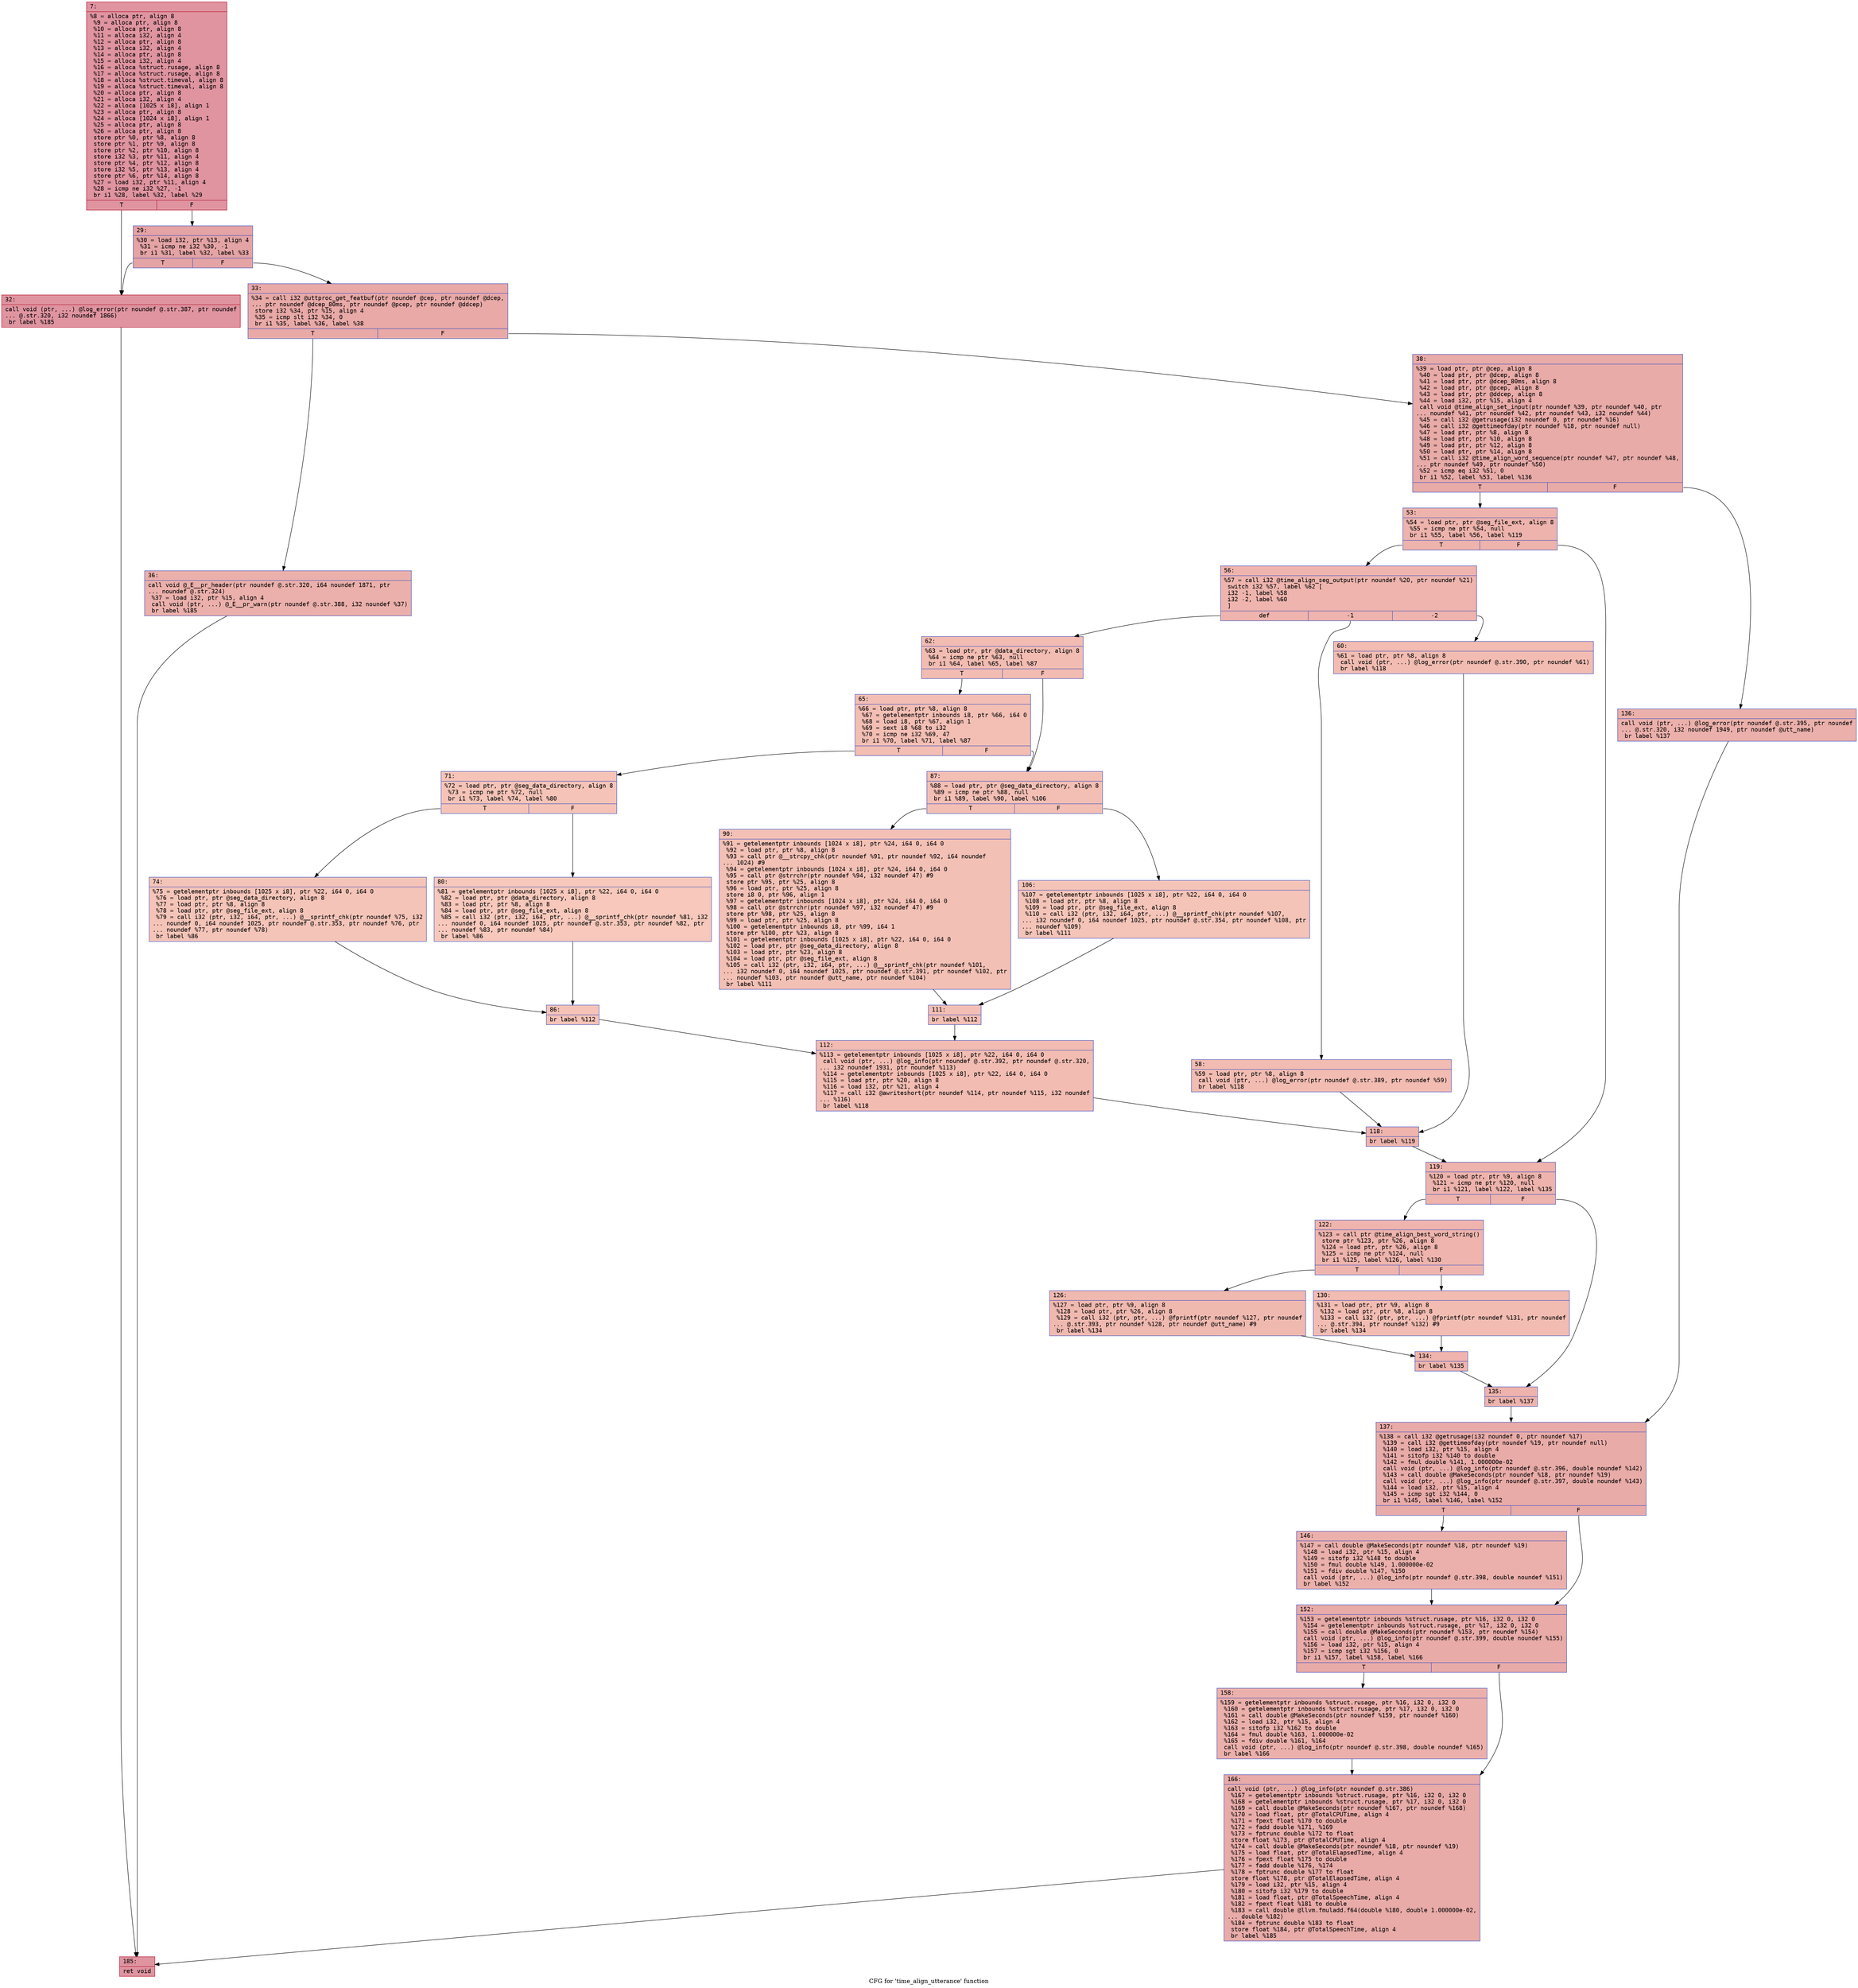 digraph "CFG for 'time_align_utterance' function" {
	label="CFG for 'time_align_utterance' function";

	Node0x6000031f8e10 [shape=record,color="#b70d28ff", style=filled, fillcolor="#b70d2870" fontname="Courier",label="{7:\l|  %8 = alloca ptr, align 8\l  %9 = alloca ptr, align 8\l  %10 = alloca ptr, align 8\l  %11 = alloca i32, align 4\l  %12 = alloca ptr, align 8\l  %13 = alloca i32, align 4\l  %14 = alloca ptr, align 8\l  %15 = alloca i32, align 4\l  %16 = alloca %struct.rusage, align 8\l  %17 = alloca %struct.rusage, align 8\l  %18 = alloca %struct.timeval, align 8\l  %19 = alloca %struct.timeval, align 8\l  %20 = alloca ptr, align 8\l  %21 = alloca i32, align 4\l  %22 = alloca [1025 x i8], align 1\l  %23 = alloca ptr, align 8\l  %24 = alloca [1024 x i8], align 1\l  %25 = alloca ptr, align 8\l  %26 = alloca ptr, align 8\l  store ptr %0, ptr %8, align 8\l  store ptr %1, ptr %9, align 8\l  store ptr %2, ptr %10, align 8\l  store i32 %3, ptr %11, align 4\l  store ptr %4, ptr %12, align 8\l  store i32 %5, ptr %13, align 4\l  store ptr %6, ptr %14, align 8\l  %27 = load i32, ptr %11, align 4\l  %28 = icmp ne i32 %27, -1\l  br i1 %28, label %32, label %29\l|{<s0>T|<s1>F}}"];
	Node0x6000031f8e10:s0 -> Node0x6000031f8eb0[tooltip="7 -> 32\nProbability 62.50%" ];
	Node0x6000031f8e10:s1 -> Node0x6000031f8e60[tooltip="7 -> 29\nProbability 37.50%" ];
	Node0x6000031f8e60 [shape=record,color="#3d50c3ff", style=filled, fillcolor="#c32e3170" fontname="Courier",label="{29:\l|  %30 = load i32, ptr %13, align 4\l  %31 = icmp ne i32 %30, -1\l  br i1 %31, label %32, label %33\l|{<s0>T|<s1>F}}"];
	Node0x6000031f8e60:s0 -> Node0x6000031f8eb0[tooltip="29 -> 32\nProbability 62.50%" ];
	Node0x6000031f8e60:s1 -> Node0x6000031f8f00[tooltip="29 -> 33\nProbability 37.50%" ];
	Node0x6000031f8eb0 [shape=record,color="#b70d28ff", style=filled, fillcolor="#b70d2870" fontname="Courier",label="{32:\l|  call void (ptr, ...) @log_error(ptr noundef @.str.387, ptr noundef\l... @.str.320, i32 noundef 1866)\l  br label %185\l}"];
	Node0x6000031f8eb0 -> Node0x6000031f98b0[tooltip="32 -> 185\nProbability 100.00%" ];
	Node0x6000031f8f00 [shape=record,color="#3d50c3ff", style=filled, fillcolor="#ca3b3770" fontname="Courier",label="{33:\l|  %34 = call i32 @uttproc_get_featbuf(ptr noundef @cep, ptr noundef @dcep,\l... ptr noundef @dcep_80ms, ptr noundef @pcep, ptr noundef @ddcep)\l  store i32 %34, ptr %15, align 4\l  %35 = icmp slt i32 %34, 0\l  br i1 %35, label %36, label %38\l|{<s0>T|<s1>F}}"];
	Node0x6000031f8f00:s0 -> Node0x6000031f8f50[tooltip="33 -> 36\nProbability 37.50%" ];
	Node0x6000031f8f00:s1 -> Node0x6000031f8fa0[tooltip="33 -> 38\nProbability 62.50%" ];
	Node0x6000031f8f50 [shape=record,color="#3d50c3ff", style=filled, fillcolor="#d24b4070" fontname="Courier",label="{36:\l|  call void @_E__pr_header(ptr noundef @.str.320, i64 noundef 1871, ptr\l... noundef @.str.324)\l  %37 = load i32, ptr %15, align 4\l  call void (ptr, ...) @_E__pr_warn(ptr noundef @.str.388, i32 noundef %37)\l  br label %185\l}"];
	Node0x6000031f8f50 -> Node0x6000031f98b0[tooltip="36 -> 185\nProbability 100.00%" ];
	Node0x6000031f8fa0 [shape=record,color="#3d50c3ff", style=filled, fillcolor="#cc403a70" fontname="Courier",label="{38:\l|  %39 = load ptr, ptr @cep, align 8\l  %40 = load ptr, ptr @dcep, align 8\l  %41 = load ptr, ptr @dcep_80ms, align 8\l  %42 = load ptr, ptr @pcep, align 8\l  %43 = load ptr, ptr @ddcep, align 8\l  %44 = load i32, ptr %15, align 4\l  call void @time_align_set_input(ptr noundef %39, ptr noundef %40, ptr\l... noundef %41, ptr noundef %42, ptr noundef %43, i32 noundef %44)\l  %45 = call i32 @getrusage(i32 noundef 0, ptr noundef %16)\l  %46 = call i32 @gettimeofday(ptr noundef %18, ptr noundef null)\l  %47 = load ptr, ptr %8, align 8\l  %48 = load ptr, ptr %10, align 8\l  %49 = load ptr, ptr %12, align 8\l  %50 = load ptr, ptr %14, align 8\l  %51 = call i32 @time_align_word_sequence(ptr noundef %47, ptr noundef %48,\l... ptr noundef %49, ptr noundef %50)\l  %52 = icmp eq i32 %51, 0\l  br i1 %52, label %53, label %136\l|{<s0>T|<s1>F}}"];
	Node0x6000031f8fa0:s0 -> Node0x6000031f8ff0[tooltip="38 -> 53\nProbability 37.50%" ];
	Node0x6000031f8fa0:s1 -> Node0x6000031f96d0[tooltip="38 -> 136\nProbability 62.50%" ];
	Node0x6000031f8ff0 [shape=record,color="#3d50c3ff", style=filled, fillcolor="#d6524470" fontname="Courier",label="{53:\l|  %54 = load ptr, ptr @seg_file_ext, align 8\l  %55 = icmp ne ptr %54, null\l  br i1 %55, label %56, label %119\l|{<s0>T|<s1>F}}"];
	Node0x6000031f8ff0:s0 -> Node0x6000031f9040[tooltip="53 -> 56\nProbability 62.50%" ];
	Node0x6000031f8ff0:s1 -> Node0x6000031f94f0[tooltip="53 -> 119\nProbability 37.50%" ];
	Node0x6000031f9040 [shape=record,color="#3d50c3ff", style=filled, fillcolor="#d8564670" fontname="Courier",label="{56:\l|  %57 = call i32 @time_align_seg_output(ptr noundef %20, ptr noundef %21)\l  switch i32 %57, label %62 [\l    i32 -1, label %58\l    i32 -2, label %60\l  ]\l|{<s0>def|<s1>-1|<s2>-2}}"];
	Node0x6000031f9040:s0 -> Node0x6000031f9130[tooltip="56 -> 62\nProbability 33.33%" ];
	Node0x6000031f9040:s1 -> Node0x6000031f9090[tooltip="56 -> 58\nProbability 33.33%" ];
	Node0x6000031f9040:s2 -> Node0x6000031f90e0[tooltip="56 -> 60\nProbability 33.33%" ];
	Node0x6000031f9090 [shape=record,color="#3d50c3ff", style=filled, fillcolor="#e1675170" fontname="Courier",label="{58:\l|  %59 = load ptr, ptr %8, align 8\l  call void (ptr, ...) @log_error(ptr noundef @.str.389, ptr noundef %59)\l  br label %118\l}"];
	Node0x6000031f9090 -> Node0x6000031f94a0[tooltip="58 -> 118\nProbability 100.00%" ];
	Node0x6000031f90e0 [shape=record,color="#3d50c3ff", style=filled, fillcolor="#e1675170" fontname="Courier",label="{60:\l|  %61 = load ptr, ptr %8, align 8\l  call void (ptr, ...) @log_error(ptr noundef @.str.390, ptr noundef %61)\l  br label %118\l}"];
	Node0x6000031f90e0 -> Node0x6000031f94a0[tooltip="60 -> 118\nProbability 100.00%" ];
	Node0x6000031f9130 [shape=record,color="#3d50c3ff", style=filled, fillcolor="#e1675170" fontname="Courier",label="{62:\l|  %63 = load ptr, ptr @data_directory, align 8\l  %64 = icmp ne ptr %63, null\l  br i1 %64, label %65, label %87\l|{<s0>T|<s1>F}}"];
	Node0x6000031f9130:s0 -> Node0x6000031f9180[tooltip="62 -> 65\nProbability 62.50%" ];
	Node0x6000031f9130:s1 -> Node0x6000031f9310[tooltip="62 -> 87\nProbability 37.50%" ];
	Node0x6000031f9180 [shape=record,color="#3d50c3ff", style=filled, fillcolor="#e36c5570" fontname="Courier",label="{65:\l|  %66 = load ptr, ptr %8, align 8\l  %67 = getelementptr inbounds i8, ptr %66, i64 0\l  %68 = load i8, ptr %67, align 1\l  %69 = sext i8 %68 to i32\l  %70 = icmp ne i32 %69, 47\l  br i1 %70, label %71, label %87\l|{<s0>T|<s1>F}}"];
	Node0x6000031f9180:s0 -> Node0x6000031f91d0[tooltip="65 -> 71\nProbability 50.00%" ];
	Node0x6000031f9180:s1 -> Node0x6000031f9310[tooltip="65 -> 87\nProbability 50.00%" ];
	Node0x6000031f91d0 [shape=record,color="#3d50c3ff", style=filled, fillcolor="#e8765c70" fontname="Courier",label="{71:\l|  %72 = load ptr, ptr @seg_data_directory, align 8\l  %73 = icmp ne ptr %72, null\l  br i1 %73, label %74, label %80\l|{<s0>T|<s1>F}}"];
	Node0x6000031f91d0:s0 -> Node0x6000031f9220[tooltip="71 -> 74\nProbability 62.50%" ];
	Node0x6000031f91d0:s1 -> Node0x6000031f9270[tooltip="71 -> 80\nProbability 37.50%" ];
	Node0x6000031f9220 [shape=record,color="#3d50c3ff", style=filled, fillcolor="#e97a5f70" fontname="Courier",label="{74:\l|  %75 = getelementptr inbounds [1025 x i8], ptr %22, i64 0, i64 0\l  %76 = load ptr, ptr @seg_data_directory, align 8\l  %77 = load ptr, ptr %8, align 8\l  %78 = load ptr, ptr @seg_file_ext, align 8\l  %79 = call i32 (ptr, i32, i64, ptr, ...) @__sprintf_chk(ptr noundef %75, i32\l... noundef 0, i64 noundef 1025, ptr noundef @.str.353, ptr noundef %76, ptr\l... noundef %77, ptr noundef %78)\l  br label %86\l}"];
	Node0x6000031f9220 -> Node0x6000031f92c0[tooltip="74 -> 86\nProbability 100.00%" ];
	Node0x6000031f9270 [shape=record,color="#3d50c3ff", style=filled, fillcolor="#ed836670" fontname="Courier",label="{80:\l|  %81 = getelementptr inbounds [1025 x i8], ptr %22, i64 0, i64 0\l  %82 = load ptr, ptr @data_directory, align 8\l  %83 = load ptr, ptr %8, align 8\l  %84 = load ptr, ptr @seg_file_ext, align 8\l  %85 = call i32 (ptr, i32, i64, ptr, ...) @__sprintf_chk(ptr noundef %81, i32\l... noundef 0, i64 noundef 1025, ptr noundef @.str.353, ptr noundef %82, ptr\l... noundef %83, ptr noundef %84)\l  br label %86\l}"];
	Node0x6000031f9270 -> Node0x6000031f92c0[tooltip="80 -> 86\nProbability 100.00%" ];
	Node0x6000031f92c0 [shape=record,color="#3d50c3ff", style=filled, fillcolor="#e8765c70" fontname="Courier",label="{86:\l|  br label %112\l}"];
	Node0x6000031f92c0 -> Node0x6000031f9450[tooltip="86 -> 112\nProbability 100.00%" ];
	Node0x6000031f9310 [shape=record,color="#3d50c3ff", style=filled, fillcolor="#e36c5570" fontname="Courier",label="{87:\l|  %88 = load ptr, ptr @seg_data_directory, align 8\l  %89 = icmp ne ptr %88, null\l  br i1 %89, label %90, label %106\l|{<s0>T|<s1>F}}"];
	Node0x6000031f9310:s0 -> Node0x6000031f9360[tooltip="87 -> 90\nProbability 62.50%" ];
	Node0x6000031f9310:s1 -> Node0x6000031f93b0[tooltip="87 -> 106\nProbability 37.50%" ];
	Node0x6000031f9360 [shape=record,color="#3d50c3ff", style=filled, fillcolor="#e5705870" fontname="Courier",label="{90:\l|  %91 = getelementptr inbounds [1024 x i8], ptr %24, i64 0, i64 0\l  %92 = load ptr, ptr %8, align 8\l  %93 = call ptr @__strcpy_chk(ptr noundef %91, ptr noundef %92, i64 noundef\l... 1024) #9\l  %94 = getelementptr inbounds [1024 x i8], ptr %24, i64 0, i64 0\l  %95 = call ptr @strrchr(ptr noundef %94, i32 noundef 47) #9\l  store ptr %95, ptr %25, align 8\l  %96 = load ptr, ptr %25, align 8\l  store i8 0, ptr %96, align 1\l  %97 = getelementptr inbounds [1024 x i8], ptr %24, i64 0, i64 0\l  %98 = call ptr @strrchr(ptr noundef %97, i32 noundef 47) #9\l  store ptr %98, ptr %25, align 8\l  %99 = load ptr, ptr %25, align 8\l  %100 = getelementptr inbounds i8, ptr %99, i64 1\l  store ptr %100, ptr %23, align 8\l  %101 = getelementptr inbounds [1025 x i8], ptr %22, i64 0, i64 0\l  %102 = load ptr, ptr @seg_data_directory, align 8\l  %103 = load ptr, ptr %23, align 8\l  %104 = load ptr, ptr @seg_file_ext, align 8\l  %105 = call i32 (ptr, i32, i64, ptr, ...) @__sprintf_chk(ptr noundef %101,\l... i32 noundef 0, i64 noundef 1025, ptr noundef @.str.391, ptr noundef %102, ptr\l... noundef %103, ptr noundef @utt_name, ptr noundef %104)\l  br label %111\l}"];
	Node0x6000031f9360 -> Node0x6000031f9400[tooltip="90 -> 111\nProbability 100.00%" ];
	Node0x6000031f93b0 [shape=record,color="#3d50c3ff", style=filled, fillcolor="#e97a5f70" fontname="Courier",label="{106:\l|  %107 = getelementptr inbounds [1025 x i8], ptr %22, i64 0, i64 0\l  %108 = load ptr, ptr %8, align 8\l  %109 = load ptr, ptr @seg_file_ext, align 8\l  %110 = call i32 (ptr, i32, i64, ptr, ...) @__sprintf_chk(ptr noundef %107,\l... i32 noundef 0, i64 noundef 1025, ptr noundef @.str.354, ptr noundef %108, ptr\l... noundef %109)\l  br label %111\l}"];
	Node0x6000031f93b0 -> Node0x6000031f9400[tooltip="106 -> 111\nProbability 100.00%" ];
	Node0x6000031f9400 [shape=record,color="#3d50c3ff", style=filled, fillcolor="#e36c5570" fontname="Courier",label="{111:\l|  br label %112\l}"];
	Node0x6000031f9400 -> Node0x6000031f9450[tooltip="111 -> 112\nProbability 100.00%" ];
	Node0x6000031f9450 [shape=record,color="#3d50c3ff", style=filled, fillcolor="#e1675170" fontname="Courier",label="{112:\l|  %113 = getelementptr inbounds [1025 x i8], ptr %22, i64 0, i64 0\l  call void (ptr, ...) @log_info(ptr noundef @.str.392, ptr noundef @.str.320,\l... i32 noundef 1931, ptr noundef %113)\l  %114 = getelementptr inbounds [1025 x i8], ptr %22, i64 0, i64 0\l  %115 = load ptr, ptr %20, align 8\l  %116 = load i32, ptr %21, align 4\l  %117 = call i32 @awriteshort(ptr noundef %114, ptr noundef %115, i32 noundef\l... %116)\l  br label %118\l}"];
	Node0x6000031f9450 -> Node0x6000031f94a0[tooltip="112 -> 118\nProbability 100.00%" ];
	Node0x6000031f94a0 [shape=record,color="#3d50c3ff", style=filled, fillcolor="#d8564670" fontname="Courier",label="{118:\l|  br label %119\l}"];
	Node0x6000031f94a0 -> Node0x6000031f94f0[tooltip="118 -> 119\nProbability 100.00%" ];
	Node0x6000031f94f0 [shape=record,color="#3d50c3ff", style=filled, fillcolor="#d6524470" fontname="Courier",label="{119:\l|  %120 = load ptr, ptr %9, align 8\l  %121 = icmp ne ptr %120, null\l  br i1 %121, label %122, label %135\l|{<s0>T|<s1>F}}"];
	Node0x6000031f94f0:s0 -> Node0x6000031f9540[tooltip="119 -> 122\nProbability 62.50%" ];
	Node0x6000031f94f0:s1 -> Node0x6000031f9680[tooltip="119 -> 135\nProbability 37.50%" ];
	Node0x6000031f9540 [shape=record,color="#3d50c3ff", style=filled, fillcolor="#d8564670" fontname="Courier",label="{122:\l|  %123 = call ptr @time_align_best_word_string()\l  store ptr %123, ptr %26, align 8\l  %124 = load ptr, ptr %26, align 8\l  %125 = icmp ne ptr %124, null\l  br i1 %125, label %126, label %130\l|{<s0>T|<s1>F}}"];
	Node0x6000031f9540:s0 -> Node0x6000031f9590[tooltip="122 -> 126\nProbability 62.50%" ];
	Node0x6000031f9540:s1 -> Node0x6000031f95e0[tooltip="122 -> 130\nProbability 37.50%" ];
	Node0x6000031f9590 [shape=record,color="#3d50c3ff", style=filled, fillcolor="#de614d70" fontname="Courier",label="{126:\l|  %127 = load ptr, ptr %9, align 8\l  %128 = load ptr, ptr %26, align 8\l  %129 = call i32 (ptr, ptr, ...) @fprintf(ptr noundef %127, ptr noundef\l... @.str.393, ptr noundef %128, ptr noundef @utt_name) #9\l  br label %134\l}"];
	Node0x6000031f9590 -> Node0x6000031f9630[tooltip="126 -> 134\nProbability 100.00%" ];
	Node0x6000031f95e0 [shape=record,color="#3d50c3ff", style=filled, fillcolor="#e1675170" fontname="Courier",label="{130:\l|  %131 = load ptr, ptr %9, align 8\l  %132 = load ptr, ptr %8, align 8\l  %133 = call i32 (ptr, ptr, ...) @fprintf(ptr noundef %131, ptr noundef\l... @.str.394, ptr noundef %132) #9\l  br label %134\l}"];
	Node0x6000031f95e0 -> Node0x6000031f9630[tooltip="130 -> 134\nProbability 100.00%" ];
	Node0x6000031f9630 [shape=record,color="#3d50c3ff", style=filled, fillcolor="#d8564670" fontname="Courier",label="{134:\l|  br label %135\l}"];
	Node0x6000031f9630 -> Node0x6000031f9680[tooltip="134 -> 135\nProbability 100.00%" ];
	Node0x6000031f9680 [shape=record,color="#3d50c3ff", style=filled, fillcolor="#d6524470" fontname="Courier",label="{135:\l|  br label %137\l}"];
	Node0x6000031f9680 -> Node0x6000031f9720[tooltip="135 -> 137\nProbability 100.00%" ];
	Node0x6000031f96d0 [shape=record,color="#3d50c3ff", style=filled, fillcolor="#d24b4070" fontname="Courier",label="{136:\l|  call void (ptr, ...) @log_error(ptr noundef @.str.395, ptr noundef\l... @.str.320, i32 noundef 1949, ptr noundef @utt_name)\l  br label %137\l}"];
	Node0x6000031f96d0 -> Node0x6000031f9720[tooltip="136 -> 137\nProbability 100.00%" ];
	Node0x6000031f9720 [shape=record,color="#3d50c3ff", style=filled, fillcolor="#cc403a70" fontname="Courier",label="{137:\l|  %138 = call i32 @getrusage(i32 noundef 0, ptr noundef %17)\l  %139 = call i32 @gettimeofday(ptr noundef %19, ptr noundef null)\l  %140 = load i32, ptr %15, align 4\l  %141 = sitofp i32 %140 to double\l  %142 = fmul double %141, 1.000000e-02\l  call void (ptr, ...) @log_info(ptr noundef @.str.396, double noundef %142)\l  %143 = call double @MakeSeconds(ptr noundef %18, ptr noundef %19)\l  call void (ptr, ...) @log_info(ptr noundef @.str.397, double noundef %143)\l  %144 = load i32, ptr %15, align 4\l  %145 = icmp sgt i32 %144, 0\l  br i1 %145, label %146, label %152\l|{<s0>T|<s1>F}}"];
	Node0x6000031f9720:s0 -> Node0x6000031f9770[tooltip="137 -> 146\nProbability 62.50%" ];
	Node0x6000031f9720:s1 -> Node0x6000031f97c0[tooltip="137 -> 152\nProbability 37.50%" ];
	Node0x6000031f9770 [shape=record,color="#3d50c3ff", style=filled, fillcolor="#d24b4070" fontname="Courier",label="{146:\l|  %147 = call double @MakeSeconds(ptr noundef %18, ptr noundef %19)\l  %148 = load i32, ptr %15, align 4\l  %149 = sitofp i32 %148 to double\l  %150 = fmul double %149, 1.000000e-02\l  %151 = fdiv double %147, %150\l  call void (ptr, ...) @log_info(ptr noundef @.str.398, double noundef %151)\l  br label %152\l}"];
	Node0x6000031f9770 -> Node0x6000031f97c0[tooltip="146 -> 152\nProbability 100.00%" ];
	Node0x6000031f97c0 [shape=record,color="#3d50c3ff", style=filled, fillcolor="#cc403a70" fontname="Courier",label="{152:\l|  %153 = getelementptr inbounds %struct.rusage, ptr %16, i32 0, i32 0\l  %154 = getelementptr inbounds %struct.rusage, ptr %17, i32 0, i32 0\l  %155 = call double @MakeSeconds(ptr noundef %153, ptr noundef %154)\l  call void (ptr, ...) @log_info(ptr noundef @.str.399, double noundef %155)\l  %156 = load i32, ptr %15, align 4\l  %157 = icmp sgt i32 %156, 0\l  br i1 %157, label %158, label %166\l|{<s0>T|<s1>F}}"];
	Node0x6000031f97c0:s0 -> Node0x6000031f9810[tooltip="152 -> 158\nProbability 62.50%" ];
	Node0x6000031f97c0:s1 -> Node0x6000031f9860[tooltip="152 -> 166\nProbability 37.50%" ];
	Node0x6000031f9810 [shape=record,color="#3d50c3ff", style=filled, fillcolor="#d24b4070" fontname="Courier",label="{158:\l|  %159 = getelementptr inbounds %struct.rusage, ptr %16, i32 0, i32 0\l  %160 = getelementptr inbounds %struct.rusage, ptr %17, i32 0, i32 0\l  %161 = call double @MakeSeconds(ptr noundef %159, ptr noundef %160)\l  %162 = load i32, ptr %15, align 4\l  %163 = sitofp i32 %162 to double\l  %164 = fmul double %163, 1.000000e-02\l  %165 = fdiv double %161, %164\l  call void (ptr, ...) @log_info(ptr noundef @.str.398, double noundef %165)\l  br label %166\l}"];
	Node0x6000031f9810 -> Node0x6000031f9860[tooltip="158 -> 166\nProbability 100.00%" ];
	Node0x6000031f9860 [shape=record,color="#3d50c3ff", style=filled, fillcolor="#cc403a70" fontname="Courier",label="{166:\l|  call void (ptr, ...) @log_info(ptr noundef @.str.386)\l  %167 = getelementptr inbounds %struct.rusage, ptr %16, i32 0, i32 0\l  %168 = getelementptr inbounds %struct.rusage, ptr %17, i32 0, i32 0\l  %169 = call double @MakeSeconds(ptr noundef %167, ptr noundef %168)\l  %170 = load float, ptr @TotalCPUTime, align 4\l  %171 = fpext float %170 to double\l  %172 = fadd double %171, %169\l  %173 = fptrunc double %172 to float\l  store float %173, ptr @TotalCPUTime, align 4\l  %174 = call double @MakeSeconds(ptr noundef %18, ptr noundef %19)\l  %175 = load float, ptr @TotalElapsedTime, align 4\l  %176 = fpext float %175 to double\l  %177 = fadd double %176, %174\l  %178 = fptrunc double %177 to float\l  store float %178, ptr @TotalElapsedTime, align 4\l  %179 = load i32, ptr %15, align 4\l  %180 = sitofp i32 %179 to double\l  %181 = load float, ptr @TotalSpeechTime, align 4\l  %182 = fpext float %181 to double\l  %183 = call double @llvm.fmuladd.f64(double %180, double 1.000000e-02,\l... double %182)\l  %184 = fptrunc double %183 to float\l  store float %184, ptr @TotalSpeechTime, align 4\l  br label %185\l}"];
	Node0x6000031f9860 -> Node0x6000031f98b0[tooltip="166 -> 185\nProbability 100.00%" ];
	Node0x6000031f98b0 [shape=record,color="#b70d28ff", style=filled, fillcolor="#b70d2870" fontname="Courier",label="{185:\l|  ret void\l}"];
}
